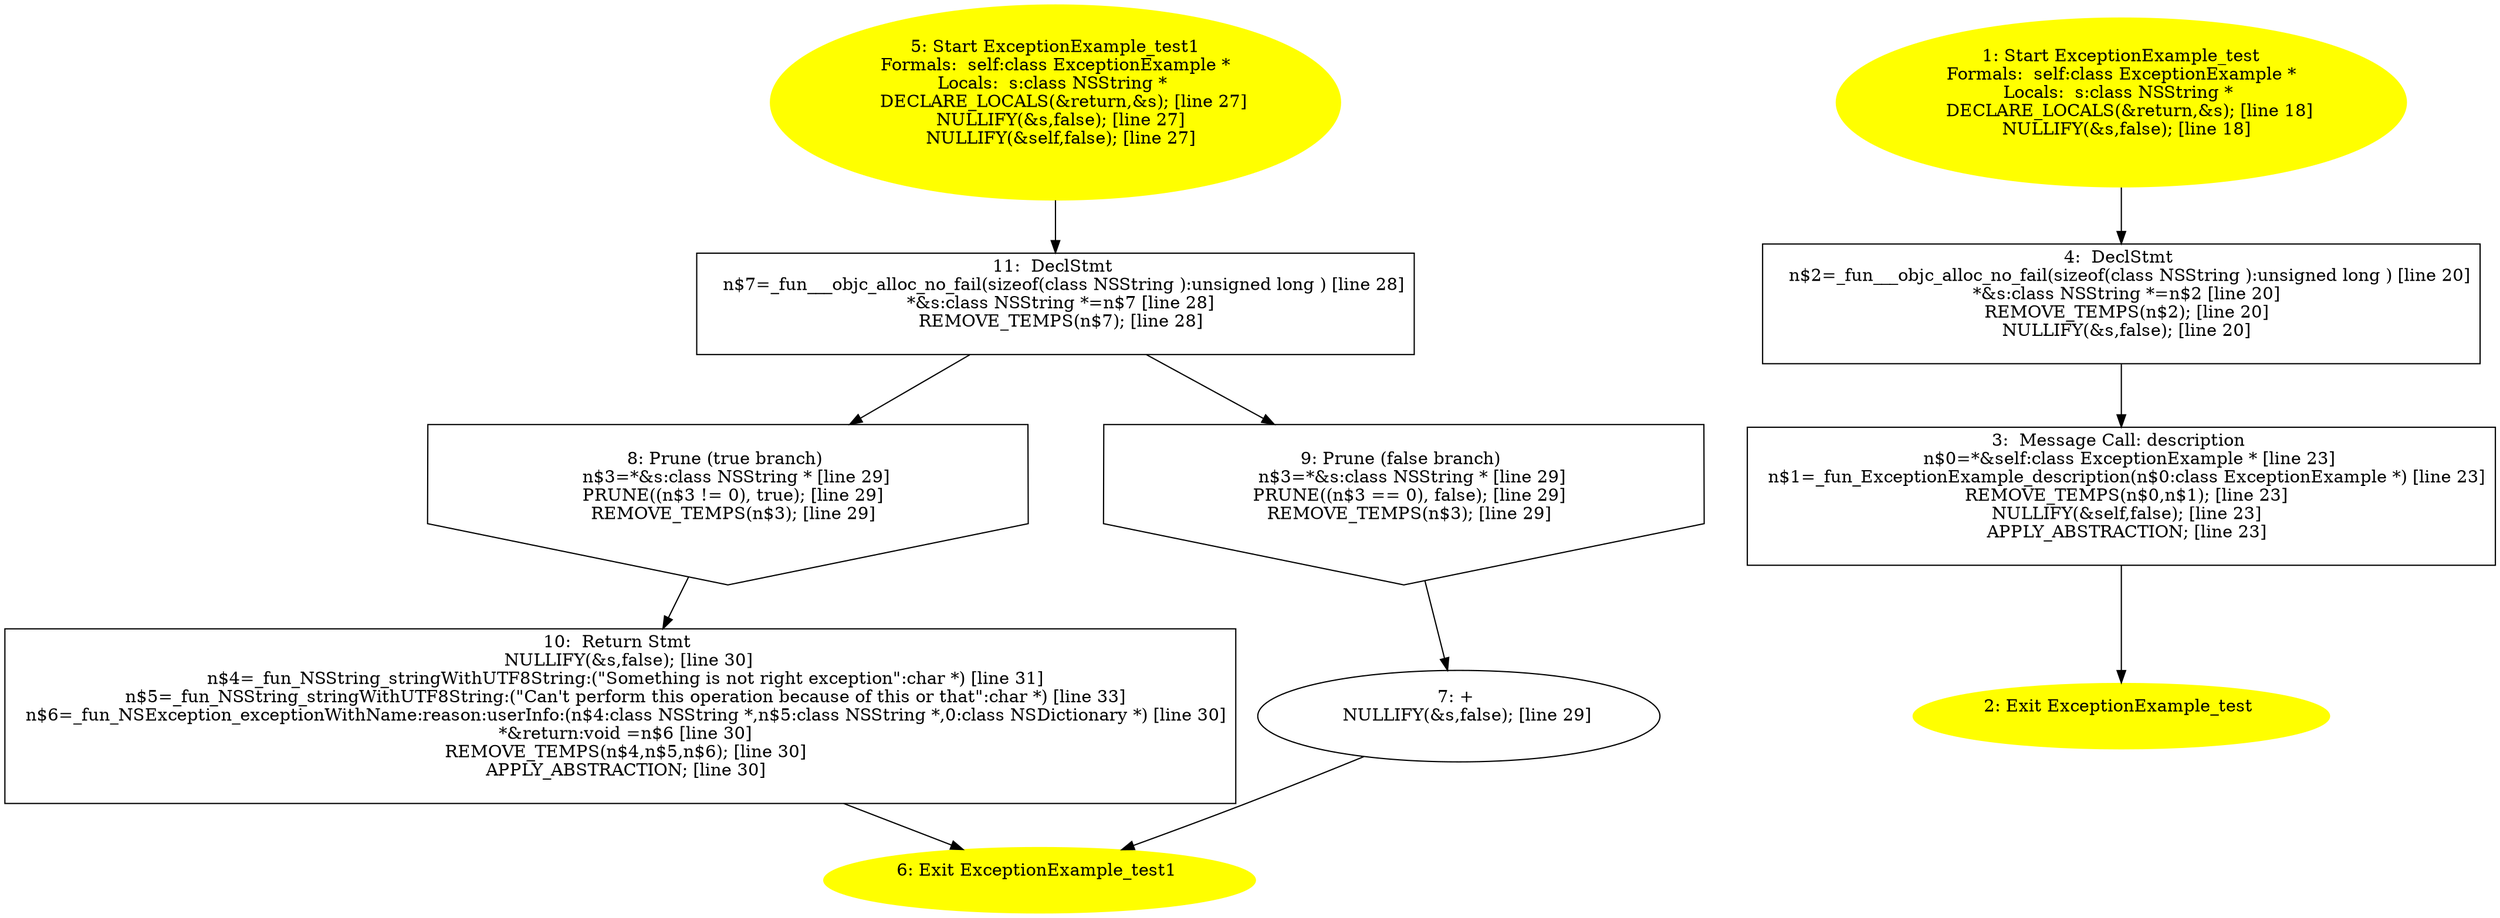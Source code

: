 digraph iCFG {
11 [label="11:  DeclStmt \n   n$7=_fun___objc_alloc_no_fail(sizeof(class NSString ):unsigned long ) [line 28]\n  *&s:class NSString *=n$7 [line 28]\n  REMOVE_TEMPS(n$7); [line 28]\n " shape="box"]
	

	 11 -> 8 ;
	 11 -> 9 ;
10 [label="10:  Return Stmt \n   NULLIFY(&s,false); [line 30]\n  n$4=_fun_NSString_stringWithUTF8String:(\"Something is not right exception\":char *) [line 31]\n  n$5=_fun_NSString_stringWithUTF8String:(\"Can't perform this operation because of this or that\":char *) [line 33]\n  n$6=_fun_NSException_exceptionWithName:reason:userInfo:(n$4:class NSString *,n$5:class NSString *,0:class NSDictionary *) [line 30]\n  *&return:void =n$6 [line 30]\n  REMOVE_TEMPS(n$4,n$5,n$6); [line 30]\n  APPLY_ABSTRACTION; [line 30]\n " shape="box"]
	

	 10 -> 6 ;
9 [label="9: Prune (false branch) \n   n$3=*&s:class NSString * [line 29]\n  PRUNE((n$3 == 0), false); [line 29]\n  REMOVE_TEMPS(n$3); [line 29]\n " shape="invhouse"]
	

	 9 -> 7 ;
8 [label="8: Prune (true branch) \n   n$3=*&s:class NSString * [line 29]\n  PRUNE((n$3 != 0), true); [line 29]\n  REMOVE_TEMPS(n$3); [line 29]\n " shape="invhouse"]
	

	 8 -> 10 ;
7 [label="7: + \n   NULLIFY(&s,false); [line 29]\n " ]
	

	 7 -> 6 ;
6 [label="6: Exit ExceptionExample_test1 \n  " color=yellow style=filled]
	

5 [label="5: Start ExceptionExample_test1\nFormals:  self:class ExceptionExample *\nLocals:  s:class NSString * \n   DECLARE_LOCALS(&return,&s); [line 27]\n  NULLIFY(&s,false); [line 27]\n  NULLIFY(&self,false); [line 27]\n " color=yellow style=filled]
	

	 5 -> 11 ;
4 [label="4:  DeclStmt \n   n$2=_fun___objc_alloc_no_fail(sizeof(class NSString ):unsigned long ) [line 20]\n  *&s:class NSString *=n$2 [line 20]\n  REMOVE_TEMPS(n$2); [line 20]\n  NULLIFY(&s,false); [line 20]\n " shape="box"]
	

	 4 -> 3 ;
3 [label="3:  Message Call: description \n   n$0=*&self:class ExceptionExample * [line 23]\n  n$1=_fun_ExceptionExample_description(n$0:class ExceptionExample *) [line 23]\n  REMOVE_TEMPS(n$0,n$1); [line 23]\n  NULLIFY(&self,false); [line 23]\n  APPLY_ABSTRACTION; [line 23]\n " shape="box"]
	

	 3 -> 2 ;
2 [label="2: Exit ExceptionExample_test \n  " color=yellow style=filled]
	

1 [label="1: Start ExceptionExample_test\nFormals:  self:class ExceptionExample *\nLocals:  s:class NSString * \n   DECLARE_LOCALS(&return,&s); [line 18]\n  NULLIFY(&s,false); [line 18]\n " color=yellow style=filled]
	

	 1 -> 4 ;
}
